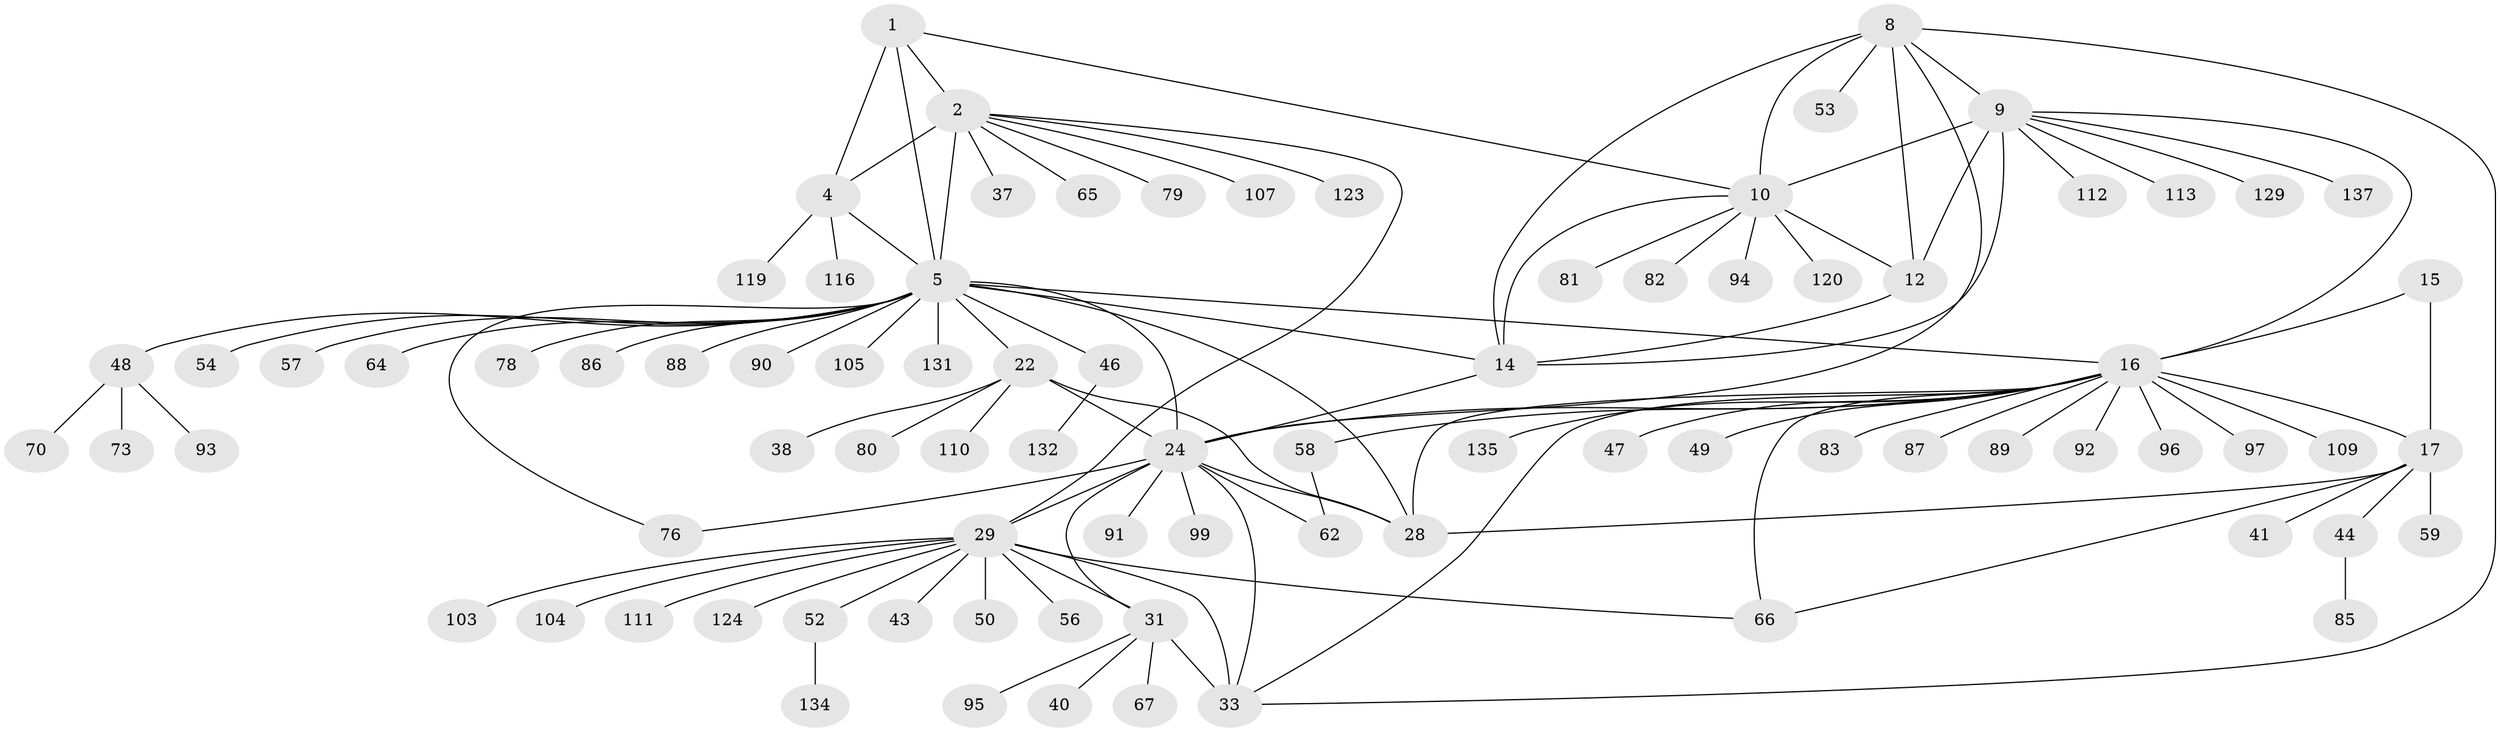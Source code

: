 // original degree distribution, {7: 0.03571428571428571, 9: 0.04285714285714286, 8: 0.05, 11: 0.03571428571428571, 10: 0.06428571428571428, 6: 0.007142857142857143, 16: 0.007142857142857143, 12: 0.007142857142857143, 1: 0.5785714285714286, 2: 0.12142857142857143, 4: 0.014285714285714285, 3: 0.03571428571428571}
// Generated by graph-tools (version 1.1) at 2025/19/03/04/25 18:19:31]
// undirected, 84 vertices, 113 edges
graph export_dot {
graph [start="1"]
  node [color=gray90,style=filled];
  1;
  2 [super="+3"];
  4;
  5 [super="+6+7+69+25+60"];
  8 [super="+136"];
  9 [super="+11"];
  10 [super="+13+118"];
  12 [super="+74+122+106"];
  14;
  15;
  16 [super="+19+21+121+18"];
  17 [super="+20+45"];
  22 [super="+23"];
  24 [super="+35+102+55+51"];
  28 [super="+133+68+100"];
  29 [super="+30+114+32"];
  31 [super="+36+101"];
  33 [super="+72+34+117"];
  37;
  38;
  40;
  41;
  43;
  44;
  46;
  47;
  48;
  49;
  50;
  52;
  53;
  54;
  56;
  57;
  58;
  59;
  62 [super="+71"];
  64;
  65;
  66 [super="+125+77"];
  67 [super="+75"];
  70;
  73;
  76 [super="+126"];
  78;
  79;
  80 [super="+138"];
  81 [super="+130+98"];
  82;
  83 [super="+128"];
  85;
  86;
  87;
  88;
  89 [super="+140+108"];
  90;
  91;
  92 [super="+127"];
  93;
  94;
  95;
  96;
  97;
  99;
  103;
  104;
  105;
  107;
  109;
  110;
  111;
  112;
  113;
  116;
  119;
  120;
  123;
  124;
  129;
  131;
  132;
  134;
  135;
  137;
  1 -- 2 [weight=2];
  1 -- 4;
  1 -- 5 [weight=3];
  1 -- 10;
  2 -- 4 [weight=2];
  2 -- 5 [weight=6];
  2 -- 65;
  2 -- 107;
  2 -- 29;
  2 -- 37;
  2 -- 123;
  2 -- 79;
  4 -- 5 [weight=3];
  4 -- 116;
  4 -- 119;
  5 -- 48;
  5 -- 54;
  5 -- 105;
  5 -- 57;
  5 -- 90;
  5 -- 88;
  5 -- 64;
  5 -- 131;
  5 -- 76;
  5 -- 14;
  5 -- 78;
  5 -- 46;
  5 -- 22 [weight=6];
  5 -- 86;
  5 -- 24 [weight=3];
  5 -- 28 [weight=3];
  5 -- 16;
  8 -- 9 [weight=2];
  8 -- 10 [weight=2];
  8 -- 12;
  8 -- 14;
  8 -- 53;
  8 -- 24;
  8 -- 33;
  9 -- 10 [weight=4];
  9 -- 12 [weight=2];
  9 -- 14 [weight=2];
  9 -- 112;
  9 -- 129;
  9 -- 137;
  9 -- 16;
  9 -- 113;
  10 -- 12 [weight=2];
  10 -- 14 [weight=2];
  10 -- 81;
  10 -- 82;
  10 -- 120;
  10 -- 94;
  12 -- 14;
  14 -- 24;
  15 -- 16 [weight=4];
  15 -- 17 [weight=2];
  16 -- 17 [weight=8];
  16 -- 47;
  16 -- 135;
  16 -- 97;
  16 -- 87;
  16 -- 89;
  16 -- 66;
  16 -- 33 [weight=2];
  16 -- 109;
  16 -- 49;
  16 -- 92;
  16 -- 24 [weight=2];
  16 -- 96;
  16 -- 83;
  16 -- 58;
  16 -- 28 [weight=2];
  17 -- 41;
  17 -- 66;
  17 -- 44;
  17 -- 59;
  17 -- 28;
  22 -- 24 [weight=2];
  22 -- 28 [weight=2];
  22 -- 38;
  22 -- 110;
  22 -- 80;
  24 -- 28;
  24 -- 33 [weight=2];
  24 -- 99;
  24 -- 76;
  24 -- 91;
  24 -- 29 [weight=3];
  24 -- 31;
  24 -- 62;
  29 -- 31 [weight=3];
  29 -- 33 [weight=6];
  29 -- 56;
  29 -- 104;
  29 -- 103;
  29 -- 50;
  29 -- 66;
  29 -- 43;
  29 -- 111;
  29 -- 52;
  29 -- 124;
  31 -- 33 [weight=2];
  31 -- 40;
  31 -- 67;
  31 -- 95;
  44 -- 85;
  46 -- 132;
  48 -- 70;
  48 -- 73;
  48 -- 93;
  52 -- 134;
  58 -- 62;
}
